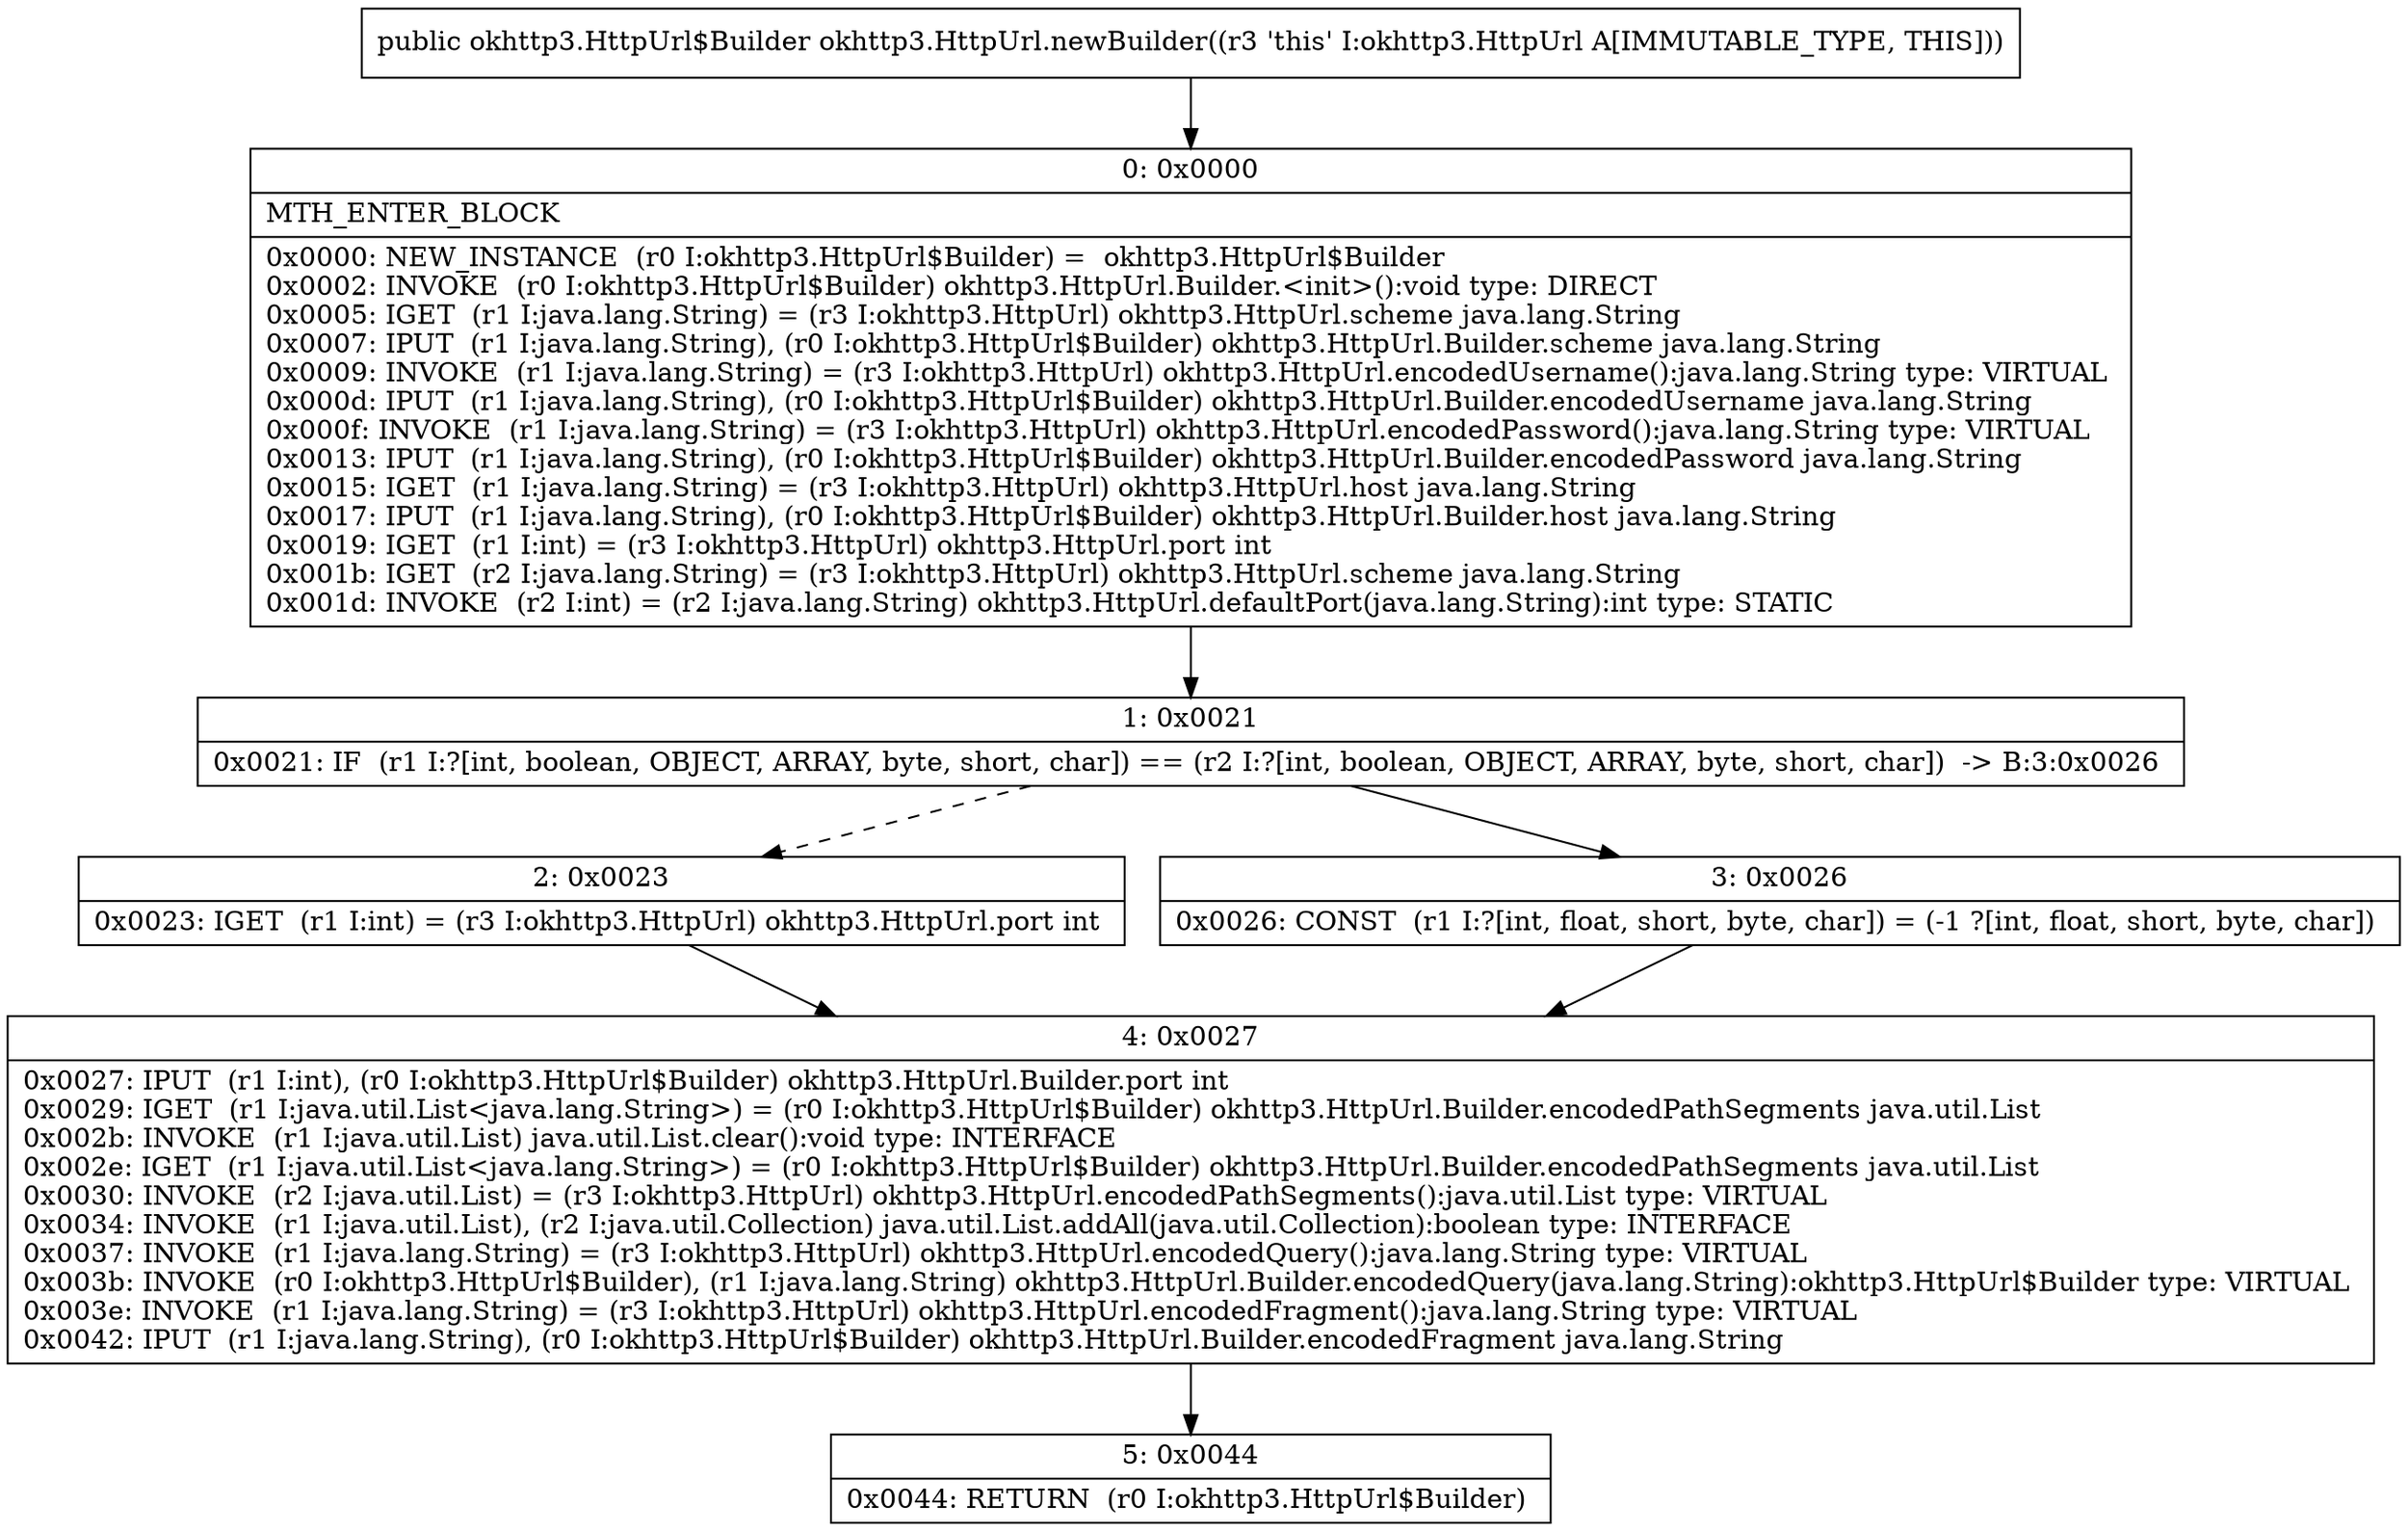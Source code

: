 digraph "CFG forokhttp3.HttpUrl.newBuilder()Lokhttp3\/HttpUrl$Builder;" {
Node_0 [shape=record,label="{0\:\ 0x0000|MTH_ENTER_BLOCK\l|0x0000: NEW_INSTANCE  (r0 I:okhttp3.HttpUrl$Builder) =  okhttp3.HttpUrl$Builder \l0x0002: INVOKE  (r0 I:okhttp3.HttpUrl$Builder) okhttp3.HttpUrl.Builder.\<init\>():void type: DIRECT \l0x0005: IGET  (r1 I:java.lang.String) = (r3 I:okhttp3.HttpUrl) okhttp3.HttpUrl.scheme java.lang.String \l0x0007: IPUT  (r1 I:java.lang.String), (r0 I:okhttp3.HttpUrl$Builder) okhttp3.HttpUrl.Builder.scheme java.lang.String \l0x0009: INVOKE  (r1 I:java.lang.String) = (r3 I:okhttp3.HttpUrl) okhttp3.HttpUrl.encodedUsername():java.lang.String type: VIRTUAL \l0x000d: IPUT  (r1 I:java.lang.String), (r0 I:okhttp3.HttpUrl$Builder) okhttp3.HttpUrl.Builder.encodedUsername java.lang.String \l0x000f: INVOKE  (r1 I:java.lang.String) = (r3 I:okhttp3.HttpUrl) okhttp3.HttpUrl.encodedPassword():java.lang.String type: VIRTUAL \l0x0013: IPUT  (r1 I:java.lang.String), (r0 I:okhttp3.HttpUrl$Builder) okhttp3.HttpUrl.Builder.encodedPassword java.lang.String \l0x0015: IGET  (r1 I:java.lang.String) = (r3 I:okhttp3.HttpUrl) okhttp3.HttpUrl.host java.lang.String \l0x0017: IPUT  (r1 I:java.lang.String), (r0 I:okhttp3.HttpUrl$Builder) okhttp3.HttpUrl.Builder.host java.lang.String \l0x0019: IGET  (r1 I:int) = (r3 I:okhttp3.HttpUrl) okhttp3.HttpUrl.port int \l0x001b: IGET  (r2 I:java.lang.String) = (r3 I:okhttp3.HttpUrl) okhttp3.HttpUrl.scheme java.lang.String \l0x001d: INVOKE  (r2 I:int) = (r2 I:java.lang.String) okhttp3.HttpUrl.defaultPort(java.lang.String):int type: STATIC \l}"];
Node_1 [shape=record,label="{1\:\ 0x0021|0x0021: IF  (r1 I:?[int, boolean, OBJECT, ARRAY, byte, short, char]) == (r2 I:?[int, boolean, OBJECT, ARRAY, byte, short, char])  \-\> B:3:0x0026 \l}"];
Node_2 [shape=record,label="{2\:\ 0x0023|0x0023: IGET  (r1 I:int) = (r3 I:okhttp3.HttpUrl) okhttp3.HttpUrl.port int \l}"];
Node_3 [shape=record,label="{3\:\ 0x0026|0x0026: CONST  (r1 I:?[int, float, short, byte, char]) = (\-1 ?[int, float, short, byte, char]) \l}"];
Node_4 [shape=record,label="{4\:\ 0x0027|0x0027: IPUT  (r1 I:int), (r0 I:okhttp3.HttpUrl$Builder) okhttp3.HttpUrl.Builder.port int \l0x0029: IGET  (r1 I:java.util.List\<java.lang.String\>) = (r0 I:okhttp3.HttpUrl$Builder) okhttp3.HttpUrl.Builder.encodedPathSegments java.util.List \l0x002b: INVOKE  (r1 I:java.util.List) java.util.List.clear():void type: INTERFACE \l0x002e: IGET  (r1 I:java.util.List\<java.lang.String\>) = (r0 I:okhttp3.HttpUrl$Builder) okhttp3.HttpUrl.Builder.encodedPathSegments java.util.List \l0x0030: INVOKE  (r2 I:java.util.List) = (r3 I:okhttp3.HttpUrl) okhttp3.HttpUrl.encodedPathSegments():java.util.List type: VIRTUAL \l0x0034: INVOKE  (r1 I:java.util.List), (r2 I:java.util.Collection) java.util.List.addAll(java.util.Collection):boolean type: INTERFACE \l0x0037: INVOKE  (r1 I:java.lang.String) = (r3 I:okhttp3.HttpUrl) okhttp3.HttpUrl.encodedQuery():java.lang.String type: VIRTUAL \l0x003b: INVOKE  (r0 I:okhttp3.HttpUrl$Builder), (r1 I:java.lang.String) okhttp3.HttpUrl.Builder.encodedQuery(java.lang.String):okhttp3.HttpUrl$Builder type: VIRTUAL \l0x003e: INVOKE  (r1 I:java.lang.String) = (r3 I:okhttp3.HttpUrl) okhttp3.HttpUrl.encodedFragment():java.lang.String type: VIRTUAL \l0x0042: IPUT  (r1 I:java.lang.String), (r0 I:okhttp3.HttpUrl$Builder) okhttp3.HttpUrl.Builder.encodedFragment java.lang.String \l}"];
Node_5 [shape=record,label="{5\:\ 0x0044|0x0044: RETURN  (r0 I:okhttp3.HttpUrl$Builder) \l}"];
MethodNode[shape=record,label="{public okhttp3.HttpUrl$Builder okhttp3.HttpUrl.newBuilder((r3 'this' I:okhttp3.HttpUrl A[IMMUTABLE_TYPE, THIS])) }"];
MethodNode -> Node_0;
Node_0 -> Node_1;
Node_1 -> Node_2[style=dashed];
Node_1 -> Node_3;
Node_2 -> Node_4;
Node_3 -> Node_4;
Node_4 -> Node_5;
}

